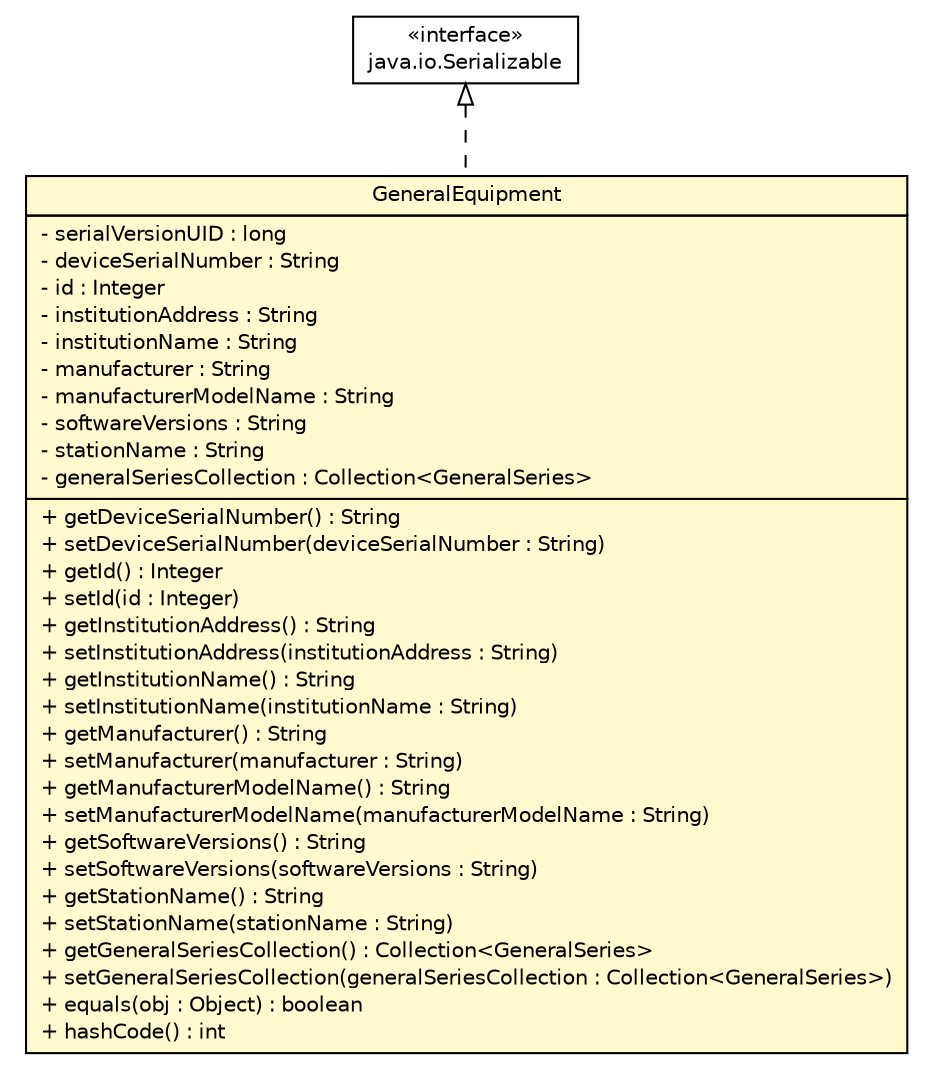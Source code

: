 #!/usr/local/bin/dot
#
# Class diagram 
# Generated by UmlGraph version 4.8 (http://www.spinellis.gr/sw/umlgraph)
#

digraph G {
	edge [fontname="Helvetica",fontsize=10,labelfontname="Helvetica",labelfontsize=10];
	node [fontname="Helvetica",fontsize=10,shape=plaintext];
	// gov.nih.nci.ncia.updateabledomain.GeneralEquipment
	c58543 [label=<<table border="0" cellborder="1" cellspacing="0" cellpadding="2" port="p" bgcolor="lemonChiffon" href="./GeneralEquipment.html">
		<tr><td><table border="0" cellspacing="0" cellpadding="1">
			<tr><td> GeneralEquipment </td></tr>
		</table></td></tr>
		<tr><td><table border="0" cellspacing="0" cellpadding="1">
			<tr><td align="left"> - serialVersionUID : long </td></tr>
			<tr><td align="left"> - deviceSerialNumber : String </td></tr>
			<tr><td align="left"> - id : Integer </td></tr>
			<tr><td align="left"> - institutionAddress : String </td></tr>
			<tr><td align="left"> - institutionName : String </td></tr>
			<tr><td align="left"> - manufacturer : String </td></tr>
			<tr><td align="left"> - manufacturerModelName : String </td></tr>
			<tr><td align="left"> - softwareVersions : String </td></tr>
			<tr><td align="left"> - stationName : String </td></tr>
			<tr><td align="left"> - generalSeriesCollection : Collection&lt;GeneralSeries&gt; </td></tr>
		</table></td></tr>
		<tr><td><table border="0" cellspacing="0" cellpadding="1">
			<tr><td align="left"> + getDeviceSerialNumber() : String </td></tr>
			<tr><td align="left"> + setDeviceSerialNumber(deviceSerialNumber : String) </td></tr>
			<tr><td align="left"> + getId() : Integer </td></tr>
			<tr><td align="left"> + setId(id : Integer) </td></tr>
			<tr><td align="left"> + getInstitutionAddress() : String </td></tr>
			<tr><td align="left"> + setInstitutionAddress(institutionAddress : String) </td></tr>
			<tr><td align="left"> + getInstitutionName() : String </td></tr>
			<tr><td align="left"> + setInstitutionName(institutionName : String) </td></tr>
			<tr><td align="left"> + getManufacturer() : String </td></tr>
			<tr><td align="left"> + setManufacturer(manufacturer : String) </td></tr>
			<tr><td align="left"> + getManufacturerModelName() : String </td></tr>
			<tr><td align="left"> + setManufacturerModelName(manufacturerModelName : String) </td></tr>
			<tr><td align="left"> + getSoftwareVersions() : String </td></tr>
			<tr><td align="left"> + setSoftwareVersions(softwareVersions : String) </td></tr>
			<tr><td align="left"> + getStationName() : String </td></tr>
			<tr><td align="left"> + setStationName(stationName : String) </td></tr>
			<tr><td align="left"> + getGeneralSeriesCollection() : Collection&lt;GeneralSeries&gt; </td></tr>
			<tr><td align="left"> + setGeneralSeriesCollection(generalSeriesCollection : Collection&lt;GeneralSeries&gt;) </td></tr>
			<tr><td align="left"> + equals(obj : Object) : boolean </td></tr>
			<tr><td align="left"> + hashCode() : int </td></tr>
		</table></td></tr>
		</table>>, fontname="Helvetica", fontcolor="black", fontsize=10.0];
	//gov.nih.nci.ncia.updateabledomain.GeneralEquipment implements java.io.Serializable
	c58591:p -> c58543:p [dir=back,arrowtail=empty,style=dashed];
	// java.io.Serializable
	c58591 [label=<<table border="0" cellborder="1" cellspacing="0" cellpadding="2" port="p" href="http://java.sun.com/j2se/1.4.2/docs/api/java/io/Serializable.html">
		<tr><td><table border="0" cellspacing="0" cellpadding="1">
			<tr><td> &laquo;interface&raquo; </td></tr>
			<tr><td> java.io.Serializable </td></tr>
		</table></td></tr>
		</table>>, fontname="Helvetica", fontcolor="black", fontsize=10.0];
}

